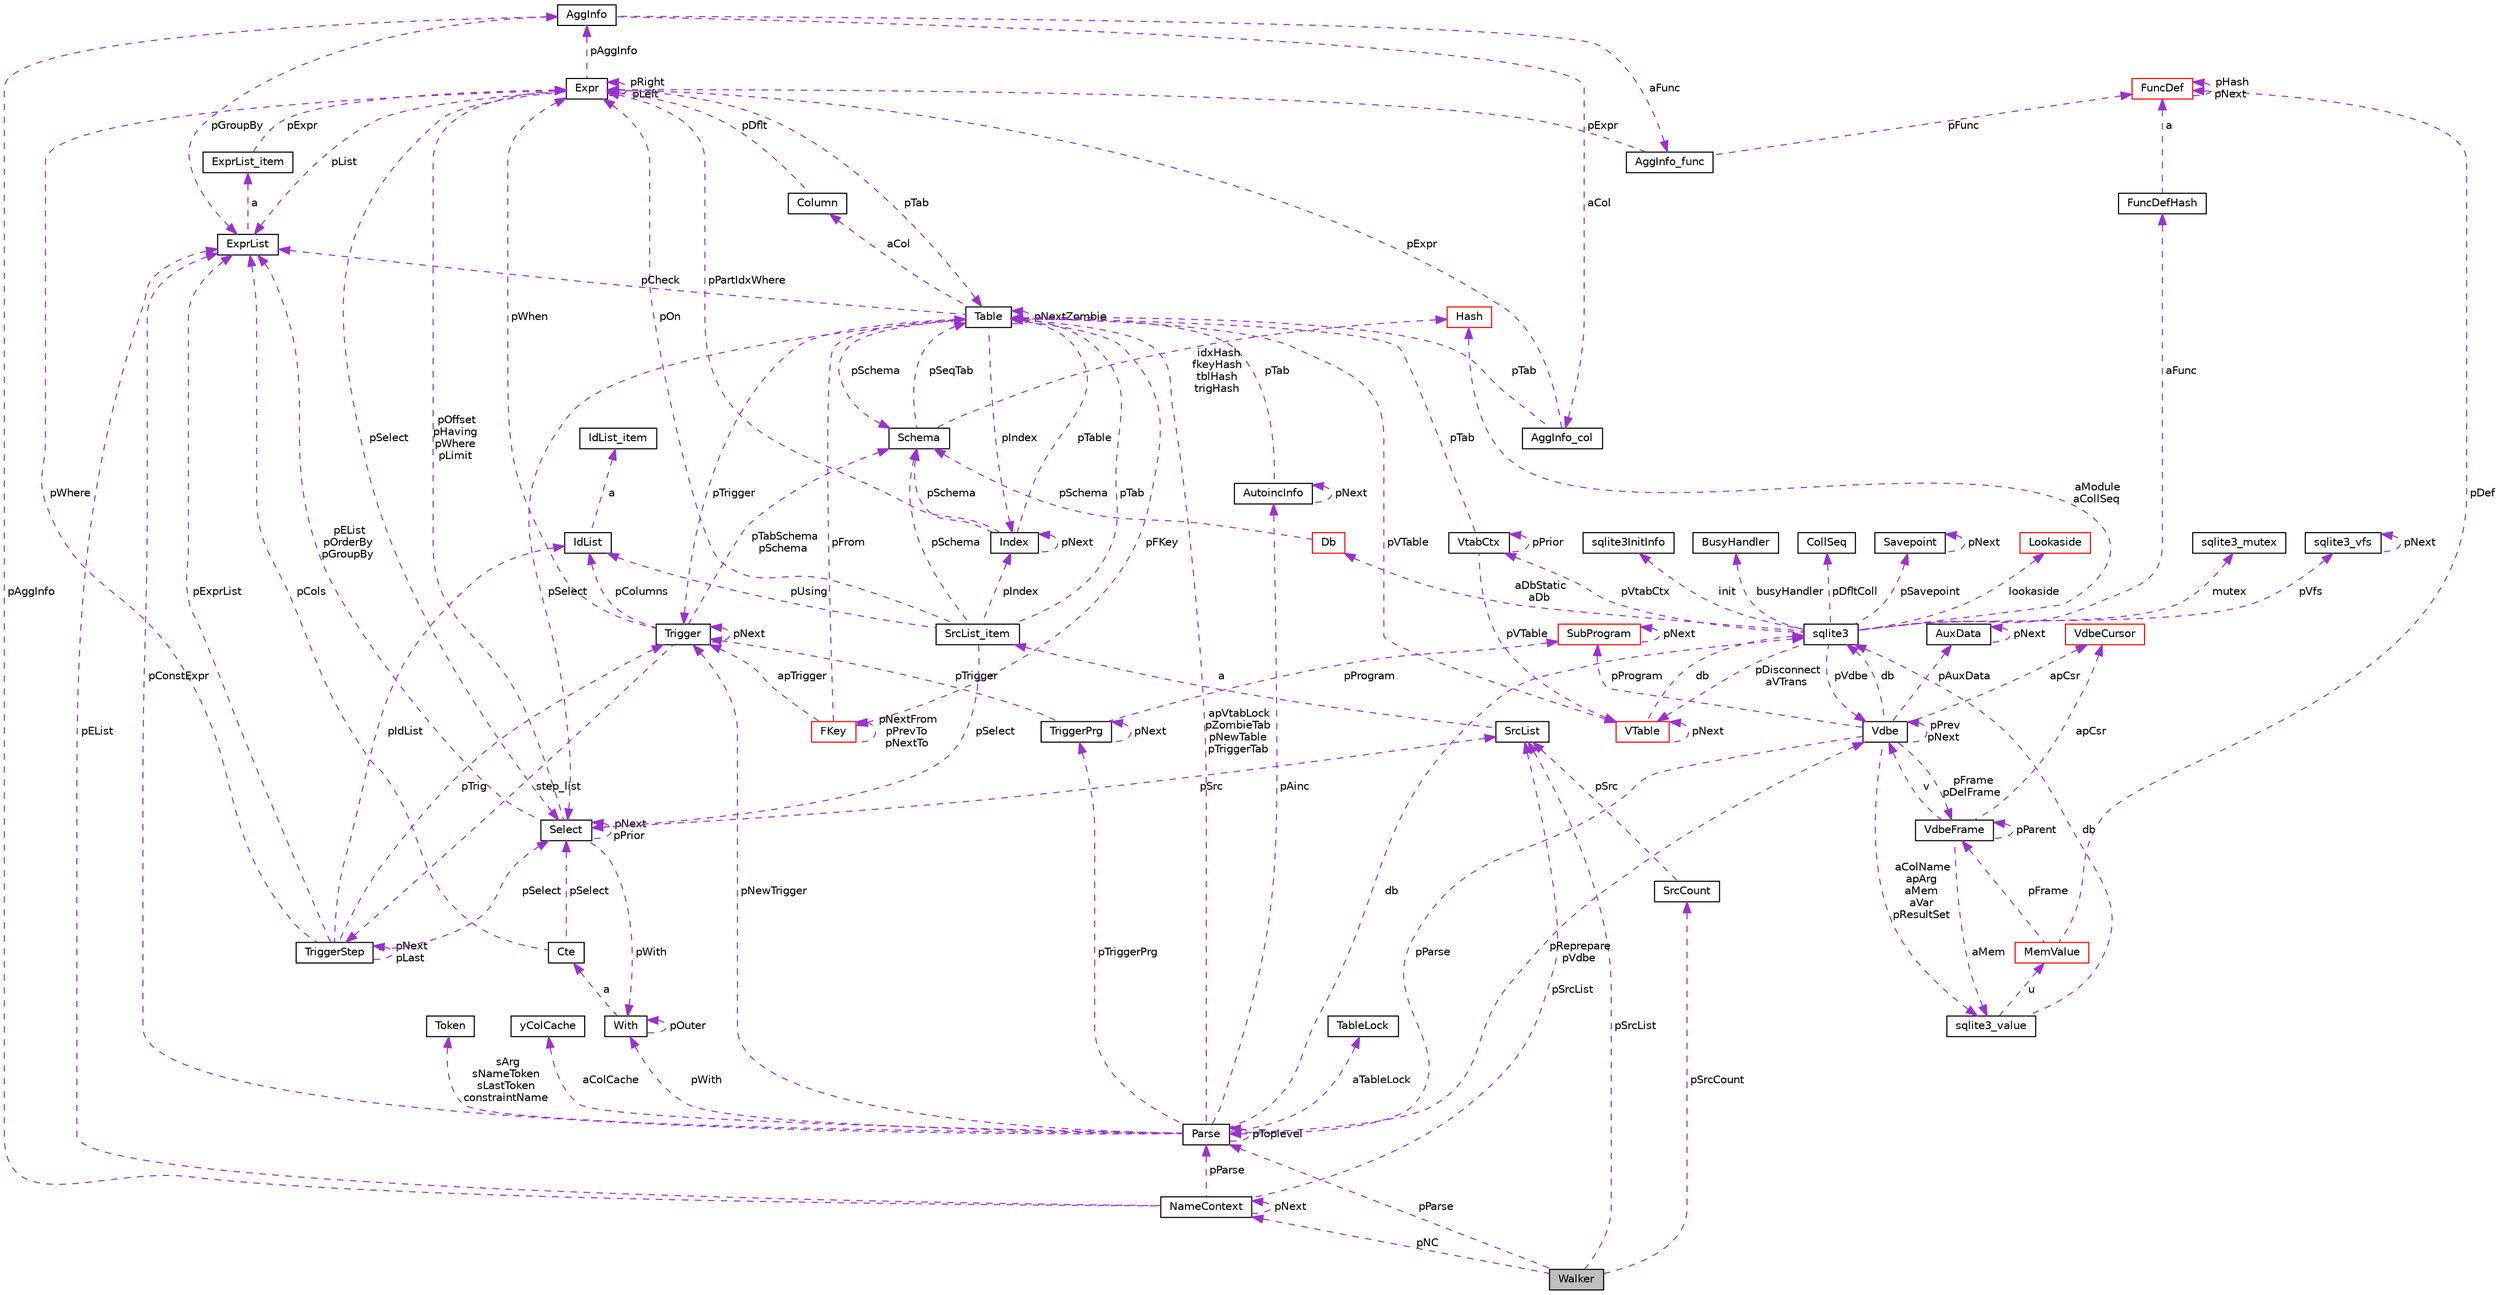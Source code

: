 digraph "Walker"
{
  edge [fontname="Helvetica",fontsize="10",labelfontname="Helvetica",labelfontsize="10"];
  node [fontname="Helvetica",fontsize="10",shape=record];
  Node1 [label="Walker",height=0.2,width=0.4,color="black", fillcolor="grey75", style="filled", fontcolor="black"];
  Node2 -> Node1 [dir="back",color="darkorchid3",fontsize="10",style="dashed",label=" pNC" ,fontname="Helvetica"];
  Node2 [label="NameContext",height=0.2,width=0.4,color="black", fillcolor="white", style="filled",URL="$struct_name_context.html"];
  Node3 -> Node2 [dir="back",color="darkorchid3",fontsize="10",style="dashed",label=" pAggInfo" ,fontname="Helvetica"];
  Node3 [label="AggInfo",height=0.2,width=0.4,color="black", fillcolor="white", style="filled",URL="$struct_agg_info.html"];
  Node4 -> Node3 [dir="back",color="darkorchid3",fontsize="10",style="dashed",label=" aCol" ,fontname="Helvetica"];
  Node4 [label="AggInfo_col",height=0.2,width=0.4,color="black", fillcolor="white", style="filled",URL="$struct_agg_info_1_1_agg_info__col.html"];
  Node5 -> Node4 [dir="back",color="darkorchid3",fontsize="10",style="dashed",label=" pExpr" ,fontname="Helvetica"];
  Node5 [label="Expr",height=0.2,width=0.4,color="black", fillcolor="white", style="filled",URL="$struct_expr.html"];
  Node3 -> Node5 [dir="back",color="darkorchid3",fontsize="10",style="dashed",label=" pAggInfo" ,fontname="Helvetica"];
  Node5 -> Node5 [dir="back",color="darkorchid3",fontsize="10",style="dashed",label=" pRight\npLeft" ,fontname="Helvetica"];
  Node6 -> Node5 [dir="back",color="darkorchid3",fontsize="10",style="dashed",label=" pTab" ,fontname="Helvetica"];
  Node6 [label="Table",height=0.2,width=0.4,color="black", fillcolor="white", style="filled",URL="$struct_table.html"];
  Node7 -> Node6 [dir="back",color="darkorchid3",fontsize="10",style="dashed",label=" pSchema" ,fontname="Helvetica"];
  Node7 [label="Schema",height=0.2,width=0.4,color="black", fillcolor="white", style="filled",URL="$struct_schema.html"];
  Node6 -> Node7 [dir="back",color="darkorchid3",fontsize="10",style="dashed",label=" pSeqTab" ,fontname="Helvetica"];
  Node8 -> Node7 [dir="back",color="darkorchid3",fontsize="10",style="dashed",label=" idxHash\nfkeyHash\ntblHash\ntrigHash" ,fontname="Helvetica"];
  Node8 [label="Hash",height=0.2,width=0.4,color="red", fillcolor="white", style="filled",URL="$struct_hash.html"];
  Node9 -> Node6 [dir="back",color="darkorchid3",fontsize="10",style="dashed",label=" aCol" ,fontname="Helvetica"];
  Node9 [label="Column",height=0.2,width=0.4,color="black", fillcolor="white", style="filled",URL="$struct_column.html"];
  Node5 -> Node9 [dir="back",color="darkorchid3",fontsize="10",style="dashed",label=" pDflt" ,fontname="Helvetica"];
  Node10 -> Node6 [dir="back",color="darkorchid3",fontsize="10",style="dashed",label=" pFKey" ,fontname="Helvetica"];
  Node10 [label="FKey",height=0.2,width=0.4,color="red", fillcolor="white", style="filled",URL="$struct_f_key.html"];
  Node10 -> Node10 [dir="back",color="darkorchid3",fontsize="10",style="dashed",label=" pNextFrom\npPrevTo\npNextTo" ,fontname="Helvetica"];
  Node6 -> Node10 [dir="back",color="darkorchid3",fontsize="10",style="dashed",label=" pFrom" ,fontname="Helvetica"];
  Node11 -> Node10 [dir="back",color="darkorchid3",fontsize="10",style="dashed",label=" apTrigger" ,fontname="Helvetica"];
  Node11 [label="Trigger",height=0.2,width=0.4,color="black", fillcolor="white", style="filled",URL="$struct_trigger.html"];
  Node12 -> Node11 [dir="back",color="darkorchid3",fontsize="10",style="dashed",label=" step_list" ,fontname="Helvetica"];
  Node12 [label="TriggerStep",height=0.2,width=0.4,color="black", fillcolor="white", style="filled",URL="$struct_trigger_step.html"];
  Node12 -> Node12 [dir="back",color="darkorchid3",fontsize="10",style="dashed",label=" pNext\npLast" ,fontname="Helvetica"];
  Node5 -> Node12 [dir="back",color="darkorchid3",fontsize="10",style="dashed",label=" pWhere" ,fontname="Helvetica"];
  Node13 -> Node12 [dir="back",color="darkorchid3",fontsize="10",style="dashed",label=" pIdList" ,fontname="Helvetica"];
  Node13 [label="IdList",height=0.2,width=0.4,color="black", fillcolor="white", style="filled",URL="$struct_id_list.html"];
  Node14 -> Node13 [dir="back",color="darkorchid3",fontsize="10",style="dashed",label=" a" ,fontname="Helvetica"];
  Node14 [label="IdList_item",height=0.2,width=0.4,color="black", fillcolor="white", style="filled",URL="$struct_id_list_1_1_id_list__item.html"];
  Node15 -> Node12 [dir="back",color="darkorchid3",fontsize="10",style="dashed",label=" pSelect" ,fontname="Helvetica"];
  Node15 [label="Select",height=0.2,width=0.4,color="black", fillcolor="white", style="filled",URL="$struct_select.html"];
  Node5 -> Node15 [dir="back",color="darkorchid3",fontsize="10",style="dashed",label=" pOffset\npHaving\npWhere\npLimit" ,fontname="Helvetica"];
  Node16 -> Node15 [dir="back",color="darkorchid3",fontsize="10",style="dashed",label=" pWith" ,fontname="Helvetica"];
  Node16 [label="With",height=0.2,width=0.4,color="black", fillcolor="white", style="filled",URL="$struct_with.html"];
  Node17 -> Node16 [dir="back",color="darkorchid3",fontsize="10",style="dashed",label=" a" ,fontname="Helvetica"];
  Node17 [label="Cte",height=0.2,width=0.4,color="black", fillcolor="white", style="filled",URL="$struct_with_1_1_cte.html"];
  Node15 -> Node17 [dir="back",color="darkorchid3",fontsize="10",style="dashed",label=" pSelect" ,fontname="Helvetica"];
  Node18 -> Node17 [dir="back",color="darkorchid3",fontsize="10",style="dashed",label=" pCols" ,fontname="Helvetica"];
  Node18 [label="ExprList",height=0.2,width=0.4,color="black", fillcolor="white", style="filled",URL="$struct_expr_list.html"];
  Node19 -> Node18 [dir="back",color="darkorchid3",fontsize="10",style="dashed",label=" a" ,fontname="Helvetica"];
  Node19 [label="ExprList_item",height=0.2,width=0.4,color="black", fillcolor="white", style="filled",URL="$struct_expr_list_1_1_expr_list__item.html"];
  Node5 -> Node19 [dir="back",color="darkorchid3",fontsize="10",style="dashed",label=" pExpr" ,fontname="Helvetica"];
  Node16 -> Node16 [dir="back",color="darkorchid3",fontsize="10",style="dashed",label=" pOuter" ,fontname="Helvetica"];
  Node15 -> Node15 [dir="back",color="darkorchid3",fontsize="10",style="dashed",label=" pNext\npPrior" ,fontname="Helvetica"];
  Node20 -> Node15 [dir="back",color="darkorchid3",fontsize="10",style="dashed",label=" pSrc" ,fontname="Helvetica"];
  Node20 [label="SrcList",height=0.2,width=0.4,color="black", fillcolor="white", style="filled",URL="$struct_src_list.html"];
  Node21 -> Node20 [dir="back",color="darkorchid3",fontsize="10",style="dashed",label=" a" ,fontname="Helvetica"];
  Node21 [label="SrcList_item",height=0.2,width=0.4,color="black", fillcolor="white", style="filled",URL="$struct_src_list_1_1_src_list__item.html"];
  Node7 -> Node21 [dir="back",color="darkorchid3",fontsize="10",style="dashed",label=" pSchema" ,fontname="Helvetica"];
  Node5 -> Node21 [dir="back",color="darkorchid3",fontsize="10",style="dashed",label=" pOn" ,fontname="Helvetica"];
  Node13 -> Node21 [dir="back",color="darkorchid3",fontsize="10",style="dashed",label=" pUsing" ,fontname="Helvetica"];
  Node6 -> Node21 [dir="back",color="darkorchid3",fontsize="10",style="dashed",label=" pTab" ,fontname="Helvetica"];
  Node15 -> Node21 [dir="back",color="darkorchid3",fontsize="10",style="dashed",label=" pSelect" ,fontname="Helvetica"];
  Node22 -> Node21 [dir="back",color="darkorchid3",fontsize="10",style="dashed",label=" pIndex" ,fontname="Helvetica"];
  Node22 [label="Index",height=0.2,width=0.4,color="black", fillcolor="white", style="filled",URL="$struct_index.html"];
  Node7 -> Node22 [dir="back",color="darkorchid3",fontsize="10",style="dashed",label=" pSchema" ,fontname="Helvetica"];
  Node5 -> Node22 [dir="back",color="darkorchid3",fontsize="10",style="dashed",label=" pPartIdxWhere" ,fontname="Helvetica"];
  Node6 -> Node22 [dir="back",color="darkorchid3",fontsize="10",style="dashed",label=" pTable" ,fontname="Helvetica"];
  Node22 -> Node22 [dir="back",color="darkorchid3",fontsize="10",style="dashed",label=" pNext" ,fontname="Helvetica"];
  Node18 -> Node15 [dir="back",color="darkorchid3",fontsize="10",style="dashed",label=" pEList\npOrderBy\npGroupBy" ,fontname="Helvetica"];
  Node11 -> Node12 [dir="back",color="darkorchid3",fontsize="10",style="dashed",label=" pTrig" ,fontname="Helvetica"];
  Node18 -> Node12 [dir="back",color="darkorchid3",fontsize="10",style="dashed",label=" pExprList" ,fontname="Helvetica"];
  Node7 -> Node11 [dir="back",color="darkorchid3",fontsize="10",style="dashed",label=" pTabSchema\npSchema" ,fontname="Helvetica"];
  Node5 -> Node11 [dir="back",color="darkorchid3",fontsize="10",style="dashed",label=" pWhen" ,fontname="Helvetica"];
  Node13 -> Node11 [dir="back",color="darkorchid3",fontsize="10",style="dashed",label=" pColumns" ,fontname="Helvetica"];
  Node11 -> Node11 [dir="back",color="darkorchid3",fontsize="10",style="dashed",label=" pNext" ,fontname="Helvetica"];
  Node23 -> Node6 [dir="back",color="darkorchid3",fontsize="10",style="dashed",label=" pVTable" ,fontname="Helvetica"];
  Node23 [label="VTable",height=0.2,width=0.4,color="red", fillcolor="white", style="filled",URL="$struct_v_table.html"];
  Node24 -> Node23 [dir="back",color="darkorchid3",fontsize="10",style="dashed",label=" db" ,fontname="Helvetica"];
  Node24 [label="sqlite3",height=0.2,width=0.4,color="black", fillcolor="white", style="filled",URL="$structsqlite3.html"];
  Node25 -> Node24 [dir="back",color="darkorchid3",fontsize="10",style="dashed",label=" pVdbe" ,fontname="Helvetica"];
  Node25 [label="Vdbe",height=0.2,width=0.4,color="black", fillcolor="white", style="filled",URL="$struct_vdbe.html"];
  Node25 -> Node25 [dir="back",color="darkorchid3",fontsize="10",style="dashed",label=" pPrev\npNext" ,fontname="Helvetica"];
  Node26 -> Node25 [dir="back",color="darkorchid3",fontsize="10",style="dashed",label=" aColName\napArg\naMem\naVar\npResultSet" ,fontname="Helvetica"];
  Node26 [label="sqlite3_value",height=0.2,width=0.4,color="black", fillcolor="white", style="filled",URL="$struct_mem.html"];
  Node27 -> Node26 [dir="back",color="darkorchid3",fontsize="10",style="dashed",label=" u" ,fontname="Helvetica"];
  Node27 [label="MemValue",height=0.2,width=0.4,color="red", fillcolor="white", style="filled",URL="$union_mem_1_1_mem_value.html"];
  Node28 -> Node27 [dir="back",color="darkorchid3",fontsize="10",style="dashed",label=" pFrame" ,fontname="Helvetica"];
  Node28 [label="VdbeFrame",height=0.2,width=0.4,color="black", fillcolor="white", style="filled",URL="$struct_vdbe_frame.html"];
  Node26 -> Node28 [dir="back",color="darkorchid3",fontsize="10",style="dashed",label=" aMem" ,fontname="Helvetica"];
  Node25 -> Node28 [dir="back",color="darkorchid3",fontsize="10",style="dashed",label=" v" ,fontname="Helvetica"];
  Node28 -> Node28 [dir="back",color="darkorchid3",fontsize="10",style="dashed",label=" pParent" ,fontname="Helvetica"];
  Node29 -> Node28 [dir="back",color="darkorchid3",fontsize="10",style="dashed",label=" apCsr" ,fontname="Helvetica"];
  Node29 [label="VdbeCursor",height=0.2,width=0.4,color="red", fillcolor="white", style="filled",URL="$struct_vdbe_cursor.html"];
  Node30 -> Node27 [dir="back",color="darkorchid3",fontsize="10",style="dashed",label=" pDef" ,fontname="Helvetica"];
  Node30 [label="FuncDef",height=0.2,width=0.4,color="red", fillcolor="white", style="filled",URL="$struct_func_def.html"];
  Node30 -> Node30 [dir="back",color="darkorchid3",fontsize="10",style="dashed",label=" pHash\npNext" ,fontname="Helvetica"];
  Node24 -> Node26 [dir="back",color="darkorchid3",fontsize="10",style="dashed",label=" db" ,fontname="Helvetica"];
  Node24 -> Node25 [dir="back",color="darkorchid3",fontsize="10",style="dashed",label=" db" ,fontname="Helvetica"];
  Node28 -> Node25 [dir="back",color="darkorchid3",fontsize="10",style="dashed",label=" pFrame\npDelFrame" ,fontname="Helvetica"];
  Node31 -> Node25 [dir="back",color="darkorchid3",fontsize="10",style="dashed",label=" pAuxData" ,fontname="Helvetica"];
  Node31 [label="AuxData",height=0.2,width=0.4,color="black", fillcolor="white", style="filled",URL="$struct_aux_data.html"];
  Node31 -> Node31 [dir="back",color="darkorchid3",fontsize="10",style="dashed",label=" pNext" ,fontname="Helvetica"];
  Node32 -> Node25 [dir="back",color="darkorchid3",fontsize="10",style="dashed",label=" pProgram" ,fontname="Helvetica"];
  Node32 [label="SubProgram",height=0.2,width=0.4,color="red", fillcolor="white", style="filled",URL="$struct_sub_program.html"];
  Node32 -> Node32 [dir="back",color="darkorchid3",fontsize="10",style="dashed",label=" pNext" ,fontname="Helvetica"];
  Node29 -> Node25 [dir="back",color="darkorchid3",fontsize="10",style="dashed",label=" apCsr" ,fontname="Helvetica"];
  Node33 -> Node25 [dir="back",color="darkorchid3",fontsize="10",style="dashed",label=" pParse" ,fontname="Helvetica"];
  Node33 [label="Parse",height=0.2,width=0.4,color="black", fillcolor="white", style="filled",URL="$struct_parse.html"];
  Node25 -> Node33 [dir="back",color="darkorchid3",fontsize="10",style="dashed",label=" pReprepare\npVdbe" ,fontname="Helvetica"];
  Node24 -> Node33 [dir="back",color="darkorchid3",fontsize="10",style="dashed",label=" db" ,fontname="Helvetica"];
  Node34 -> Node33 [dir="back",color="darkorchid3",fontsize="10",style="dashed",label=" aTableLock" ,fontname="Helvetica"];
  Node34 [label="TableLock",height=0.2,width=0.4,color="black", fillcolor="white", style="filled",URL="$struct_table_lock.html"];
  Node35 -> Node33 [dir="back",color="darkorchid3",fontsize="10",style="dashed",label=" sArg\nsNameToken\nsLastToken\nconstraintName" ,fontname="Helvetica"];
  Node35 [label="Token",height=0.2,width=0.4,color="black", fillcolor="white", style="filled",URL="$struct_token.html"];
  Node16 -> Node33 [dir="back",color="darkorchid3",fontsize="10",style="dashed",label=" pWith" ,fontname="Helvetica"];
  Node36 -> Node33 [dir="back",color="darkorchid3",fontsize="10",style="dashed",label=" aColCache" ,fontname="Helvetica"];
  Node36 [label="yColCache",height=0.2,width=0.4,color="black", fillcolor="white", style="filled",URL="$struct_parse_1_1y_col_cache.html"];
  Node6 -> Node33 [dir="back",color="darkorchid3",fontsize="10",style="dashed",label=" apVtabLock\npZombieTab\npNewTable\npTriggerTab" ,fontname="Helvetica"];
  Node11 -> Node33 [dir="back",color="darkorchid3",fontsize="10",style="dashed",label=" pNewTrigger" ,fontname="Helvetica"];
  Node37 -> Node33 [dir="back",color="darkorchid3",fontsize="10",style="dashed",label=" pTriggerPrg" ,fontname="Helvetica"];
  Node37 [label="TriggerPrg",height=0.2,width=0.4,color="black", fillcolor="white", style="filled",URL="$struct_trigger_prg.html"];
  Node32 -> Node37 [dir="back",color="darkorchid3",fontsize="10",style="dashed",label=" pProgram" ,fontname="Helvetica"];
  Node11 -> Node37 [dir="back",color="darkorchid3",fontsize="10",style="dashed",label=" pTrigger" ,fontname="Helvetica"];
  Node37 -> Node37 [dir="back",color="darkorchid3",fontsize="10",style="dashed",label=" pNext" ,fontname="Helvetica"];
  Node38 -> Node33 [dir="back",color="darkorchid3",fontsize="10",style="dashed",label=" pAinc" ,fontname="Helvetica"];
  Node38 [label="AutoincInfo",height=0.2,width=0.4,color="black", fillcolor="white", style="filled",URL="$struct_autoinc_info.html"];
  Node6 -> Node38 [dir="back",color="darkorchid3",fontsize="10",style="dashed",label=" pTab" ,fontname="Helvetica"];
  Node38 -> Node38 [dir="back",color="darkorchid3",fontsize="10",style="dashed",label=" pNext" ,fontname="Helvetica"];
  Node18 -> Node33 [dir="back",color="darkorchid3",fontsize="10",style="dashed",label=" pConstExpr" ,fontname="Helvetica"];
  Node33 -> Node33 [dir="back",color="darkorchid3",fontsize="10",style="dashed",label=" pToplevel" ,fontname="Helvetica"];
  Node39 -> Node24 [dir="back",color="darkorchid3",fontsize="10",style="dashed",label=" pSavepoint" ,fontname="Helvetica"];
  Node39 [label="Savepoint",height=0.2,width=0.4,color="black", fillcolor="white", style="filled",URL="$struct_savepoint.html"];
  Node39 -> Node39 [dir="back",color="darkorchid3",fontsize="10",style="dashed",label=" pNext" ,fontname="Helvetica"];
  Node40 -> Node24 [dir="back",color="darkorchid3",fontsize="10",style="dashed",label=" aFunc" ,fontname="Helvetica"];
  Node40 [label="FuncDefHash",height=0.2,width=0.4,color="black", fillcolor="white", style="filled",URL="$struct_func_def_hash.html"];
  Node30 -> Node40 [dir="back",color="darkorchid3",fontsize="10",style="dashed",label=" a" ,fontname="Helvetica"];
  Node41 -> Node24 [dir="back",color="darkorchid3",fontsize="10",style="dashed",label=" lookaside" ,fontname="Helvetica"];
  Node41 [label="Lookaside",height=0.2,width=0.4,color="red", fillcolor="white", style="filled",URL="$struct_lookaside.html"];
  Node42 -> Node24 [dir="back",color="darkorchid3",fontsize="10",style="dashed",label=" mutex" ,fontname="Helvetica"];
  Node42 [label="sqlite3_mutex",height=0.2,width=0.4,color="black", fillcolor="white", style="filled",URL="$structsqlite3__mutex.html"];
  Node43 -> Node24 [dir="back",color="darkorchid3",fontsize="10",style="dashed",label=" pVfs" ,fontname="Helvetica"];
  Node43 [label="sqlite3_vfs",height=0.2,width=0.4,color="black", fillcolor="white", style="filled",URL="$structsqlite3__vfs.html"];
  Node43 -> Node43 [dir="back",color="darkorchid3",fontsize="10",style="dashed",label=" pNext" ,fontname="Helvetica"];
  Node44 -> Node24 [dir="back",color="darkorchid3",fontsize="10",style="dashed",label=" init" ,fontname="Helvetica"];
  Node44 [label="sqlite3InitInfo",height=0.2,width=0.4,color="black", fillcolor="white", style="filled",URL="$structsqlite3_1_1sqlite3_init_info.html"];
  Node45 -> Node24 [dir="back",color="darkorchid3",fontsize="10",style="dashed",label=" busyHandler" ,fontname="Helvetica"];
  Node45 [label="BusyHandler",height=0.2,width=0.4,color="black", fillcolor="white", style="filled",URL="$struct_busy_handler.html"];
  Node46 -> Node24 [dir="back",color="darkorchid3",fontsize="10",style="dashed",label=" pVtabCtx" ,fontname="Helvetica"];
  Node46 [label="VtabCtx",height=0.2,width=0.4,color="black", fillcolor="white", style="filled",URL="$struct_vtab_ctx.html"];
  Node46 -> Node46 [dir="back",color="darkorchid3",fontsize="10",style="dashed",label=" pPrior" ,fontname="Helvetica"];
  Node23 -> Node46 [dir="back",color="darkorchid3",fontsize="10",style="dashed",label=" pVTable" ,fontname="Helvetica"];
  Node6 -> Node46 [dir="back",color="darkorchid3",fontsize="10",style="dashed",label=" pTab" ,fontname="Helvetica"];
  Node47 -> Node24 [dir="back",color="darkorchid3",fontsize="10",style="dashed",label=" pDfltColl" ,fontname="Helvetica"];
  Node47 [label="CollSeq",height=0.2,width=0.4,color="black", fillcolor="white", style="filled",URL="$struct_coll_seq.html"];
  Node23 -> Node24 [dir="back",color="darkorchid3",fontsize="10",style="dashed",label=" pDisconnect\naVTrans" ,fontname="Helvetica"];
  Node48 -> Node24 [dir="back",color="darkorchid3",fontsize="10",style="dashed",label=" aDbStatic\naDb" ,fontname="Helvetica"];
  Node48 [label="Db",height=0.2,width=0.4,color="red", fillcolor="white", style="filled",URL="$struct_db.html"];
  Node7 -> Node48 [dir="back",color="darkorchid3",fontsize="10",style="dashed",label=" pSchema" ,fontname="Helvetica"];
  Node8 -> Node24 [dir="back",color="darkorchid3",fontsize="10",style="dashed",label=" aModule\naCollSeq" ,fontname="Helvetica"];
  Node23 -> Node23 [dir="back",color="darkorchid3",fontsize="10",style="dashed",label=" pNext" ,fontname="Helvetica"];
  Node6 -> Node6 [dir="back",color="darkorchid3",fontsize="10",style="dashed",label=" pNextZombie" ,fontname="Helvetica"];
  Node11 -> Node6 [dir="back",color="darkorchid3",fontsize="10",style="dashed",label=" pTrigger" ,fontname="Helvetica"];
  Node15 -> Node6 [dir="back",color="darkorchid3",fontsize="10",style="dashed",label=" pSelect" ,fontname="Helvetica"];
  Node18 -> Node6 [dir="back",color="darkorchid3",fontsize="10",style="dashed",label=" pCheck" ,fontname="Helvetica"];
  Node22 -> Node6 [dir="back",color="darkorchid3",fontsize="10",style="dashed",label=" pIndex" ,fontname="Helvetica"];
  Node15 -> Node5 [dir="back",color="darkorchid3",fontsize="10",style="dashed",label=" pSelect" ,fontname="Helvetica"];
  Node18 -> Node5 [dir="back",color="darkorchid3",fontsize="10",style="dashed",label=" pList" ,fontname="Helvetica"];
  Node6 -> Node4 [dir="back",color="darkorchid3",fontsize="10",style="dashed",label=" pTab" ,fontname="Helvetica"];
  Node49 -> Node3 [dir="back",color="darkorchid3",fontsize="10",style="dashed",label=" aFunc" ,fontname="Helvetica"];
  Node49 [label="AggInfo_func",height=0.2,width=0.4,color="black", fillcolor="white", style="filled",URL="$struct_agg_info_1_1_agg_info__func.html"];
  Node5 -> Node49 [dir="back",color="darkorchid3",fontsize="10",style="dashed",label=" pExpr" ,fontname="Helvetica"];
  Node30 -> Node49 [dir="back",color="darkorchid3",fontsize="10",style="dashed",label=" pFunc" ,fontname="Helvetica"];
  Node18 -> Node3 [dir="back",color="darkorchid3",fontsize="10",style="dashed",label=" pGroupBy" ,fontname="Helvetica"];
  Node2 -> Node2 [dir="back",color="darkorchid3",fontsize="10",style="dashed",label=" pNext" ,fontname="Helvetica"];
  Node20 -> Node2 [dir="back",color="darkorchid3",fontsize="10",style="dashed",label=" pSrcList" ,fontname="Helvetica"];
  Node18 -> Node2 [dir="back",color="darkorchid3",fontsize="10",style="dashed",label=" pEList" ,fontname="Helvetica"];
  Node33 -> Node2 [dir="back",color="darkorchid3",fontsize="10",style="dashed",label=" pParse" ,fontname="Helvetica"];
  Node50 -> Node1 [dir="back",color="darkorchid3",fontsize="10",style="dashed",label=" pSrcCount" ,fontname="Helvetica"];
  Node50 [label="SrcCount",height=0.2,width=0.4,color="black", fillcolor="white", style="filled",URL="$struct_src_count.html"];
  Node20 -> Node50 [dir="back",color="darkorchid3",fontsize="10",style="dashed",label=" pSrc" ,fontname="Helvetica"];
  Node20 -> Node1 [dir="back",color="darkorchid3",fontsize="10",style="dashed",label=" pSrcList" ,fontname="Helvetica"];
  Node33 -> Node1 [dir="back",color="darkorchid3",fontsize="10",style="dashed",label=" pParse" ,fontname="Helvetica"];
}
